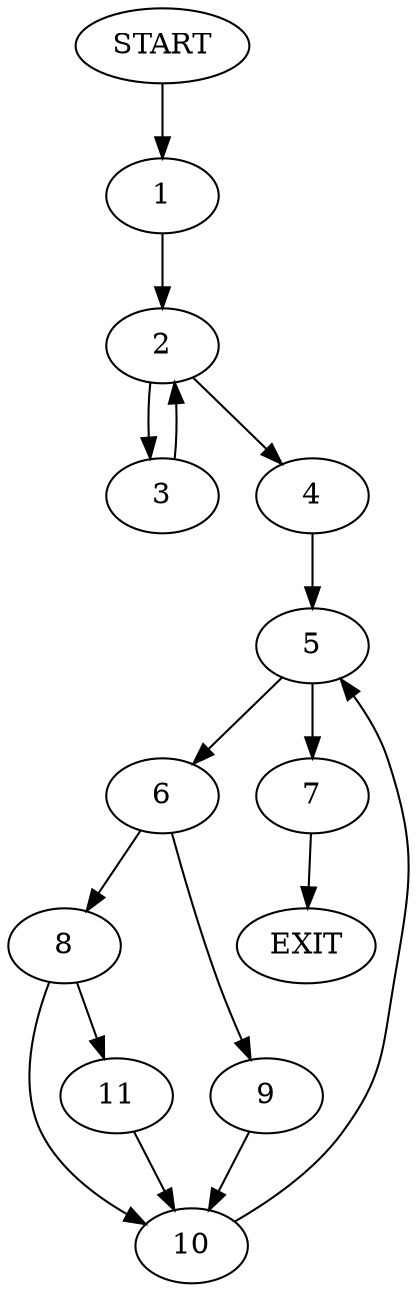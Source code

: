 digraph {
0 [label="START"]
12 [label="EXIT"]
0 -> 1
1 -> 2
2 -> 3
2 -> 4
3 -> 2
4 -> 5
5 -> 6
5 -> 7
7 -> 12
6 -> 8
6 -> 9
9 -> 10
8 -> 10
8 -> 11
10 -> 5
11 -> 10
}
